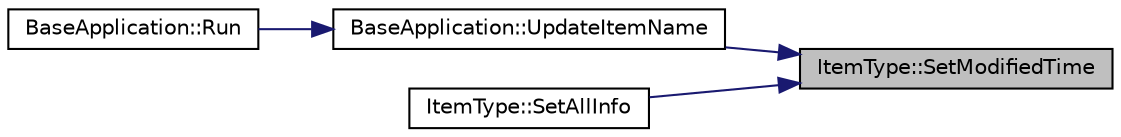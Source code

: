 digraph "ItemType::SetModifiedTime"
{
 // LATEX_PDF_SIZE
  edge [fontname="Helvetica",fontsize="10",labelfontname="Helvetica",labelfontsize="10"];
  node [fontname="Helvetica",fontsize="10",shape=record];
  rankdir="RL";
  Node206 [label="ItemType::SetModifiedTime",height=0.2,width=0.4,color="black", fillcolor="grey75", style="filled", fontcolor="black",tooltip="Set Modified Time. @detail Do not use this except reading data!"];
  Node206 -> Node207 [dir="back",color="midnightblue",fontsize="10",style="solid",fontname="Helvetica"];
  Node207 [label="BaseApplication::UpdateItemName",height=0.2,width=0.4,color="black", fillcolor="white", style="filled",URL="$class_base_application.html#a6146aad1d248e5cd6cf2623591be7ecc",tooltip="Update Item Name you search in Current Folder. @detail operation update [target] [value] it can be on..."];
  Node207 -> Node208 [dir="back",color="midnightblue",fontsize="10",style="solid",fontname="Helvetica"];
  Node208 [label="BaseApplication::Run",height=0.2,width=0.4,color="black", fillcolor="white", style="filled",URL="$class_base_application.html#a8f2ce8add401a3b537f041df9f7ef978",tooltip="Program driver."];
  Node206 -> Node209 [dir="back",color="midnightblue",fontsize="10",style="solid",fontname="Helvetica"];
  Node209 [label="ItemType::SetAllInfo",height=0.2,width=0.4,color="black", fillcolor="white", style="filled",URL="$class_item_type.html#a1c62b9161ae9a36482c3c7d2982f098f",tooltip="Set Item All Info. (For Redefinition) @detail Do not use this except reading data!"];
}
